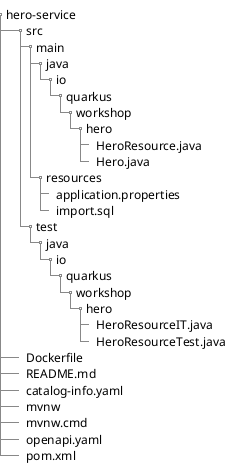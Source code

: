 @startsalt
{
{
T
hero-service
++  src
+++  main
++++  java
+++++  io
++++++  quarkus
+++++++  workshop
++++++++  hero
+++++++++  HeroResource.java
+++++++++  Hero.java
++++  resources
+++++  application.properties
+++++  import.sql
+++  test
++++  java
+++++  io
++++++  quarkus
+++++++  workshop
++++++++  hero
+++++++++  HeroResourceIT.java
+++++++++  HeroResourceTest.java
++ Dockerfile
++ README.md
++ catalog-info.yaml
++ mvnw
++ mvnw.cmd
++ openapi.yaml
++ pom.xml
}
}
@endsalt
